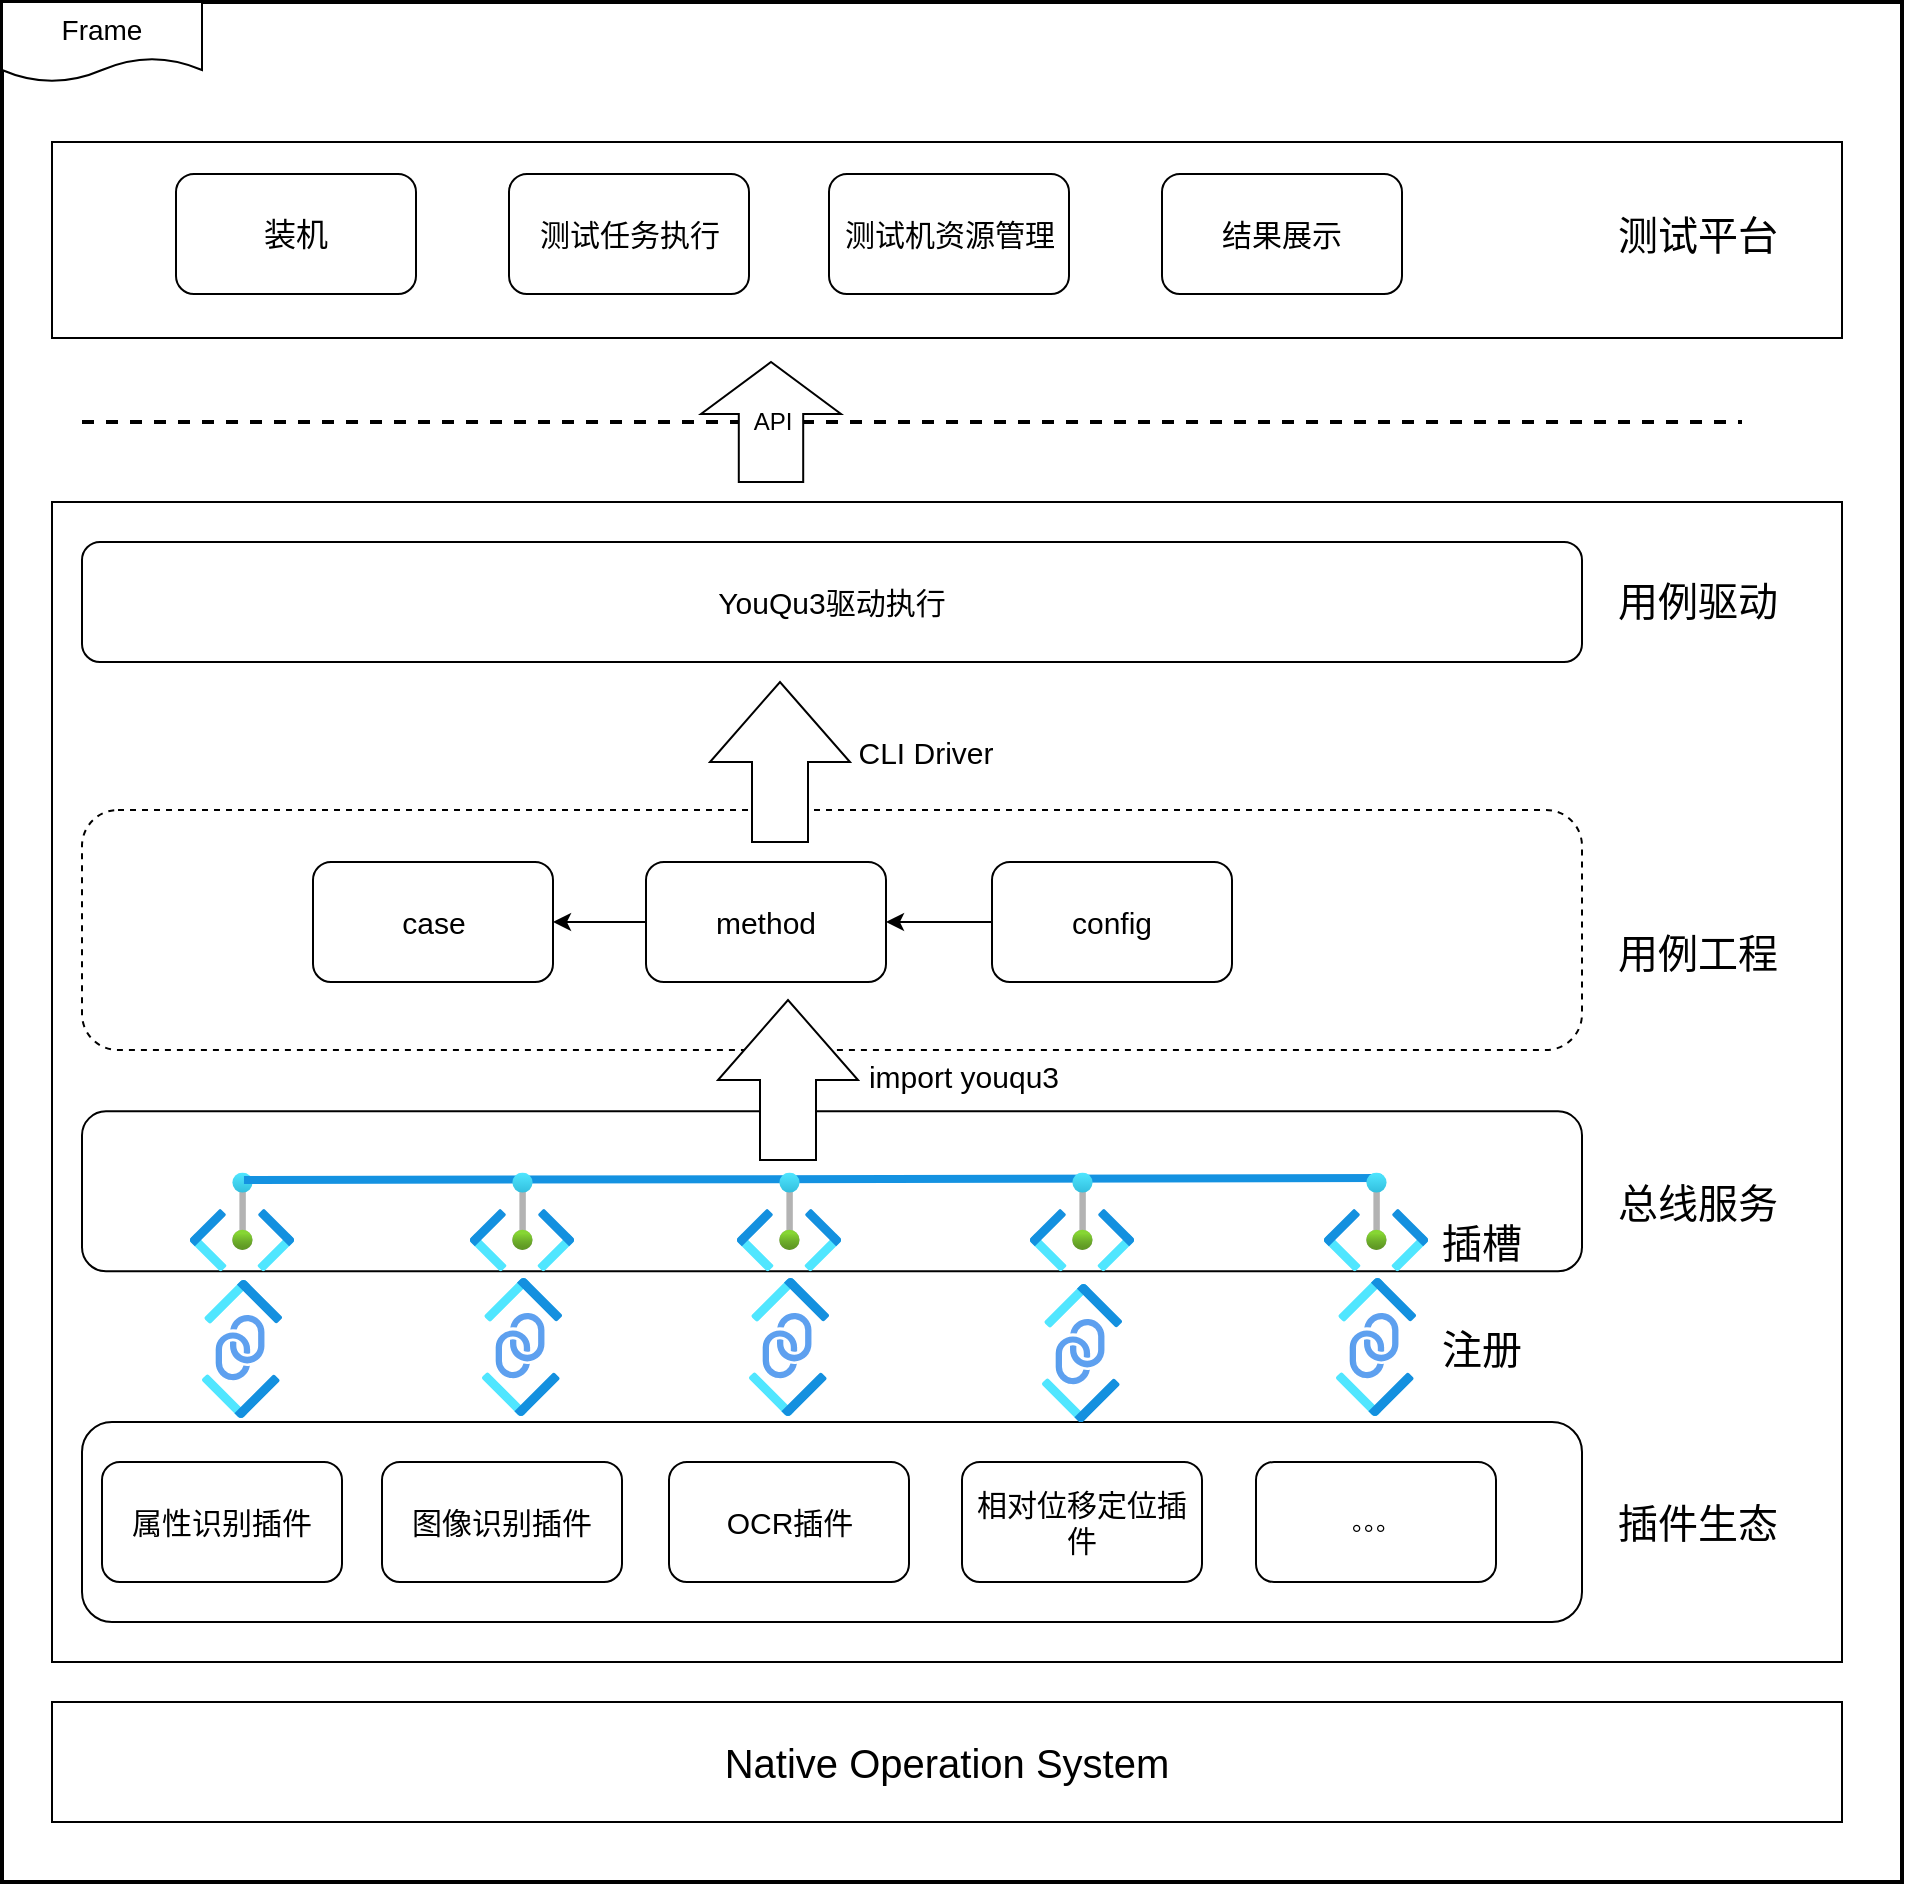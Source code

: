 <mxfile version="24.5.3" type="device">
  <diagram name="第 1 页" id="qPZdIzKNPVvIT6Omrn2_">
    <mxGraphModel dx="1406" dy="785" grid="1" gridSize="10" guides="1" tooltips="1" connect="1" arrows="1" fold="1" page="1" pageScale="1" pageWidth="827" pageHeight="1169" math="0" shadow="0">
      <root>
        <mxCell id="0" />
        <mxCell id="1" parent="0" />
        <mxCell id="HcxRxRmYVrJz2vLRP964-61" value="" style="verticalLabelPosition=bottom;verticalAlign=top;html=1;shape=mxgraph.basic.rect;fillColor2=none;strokeWidth=2;size=20;indent=5;" vertex="1" parent="1">
          <mxGeometry x="80" y="20" width="950" height="940" as="geometry" />
        </mxCell>
        <mxCell id="HcxRxRmYVrJz2vLRP964-58" value="" style="endArrow=none;dashed=1;html=1;rounded=0;strokeWidth=2;" edge="1" parent="1">
          <mxGeometry width="50" height="50" relative="1" as="geometry">
            <mxPoint x="120" y="230" as="sourcePoint" />
            <mxPoint x="950" y="230" as="targetPoint" />
          </mxGeometry>
        </mxCell>
        <mxCell id="HcxRxRmYVrJz2vLRP964-57" value="" style="rounded=0;whiteSpace=wrap;html=1;" vertex="1" parent="1">
          <mxGeometry x="105" y="90" width="895" height="98" as="geometry" />
        </mxCell>
        <mxCell id="HcxRxRmYVrJz2vLRP964-54" value="" style="rounded=0;whiteSpace=wrap;html=1;" vertex="1" parent="1">
          <mxGeometry x="105" y="270" width="895" height="580" as="geometry" />
        </mxCell>
        <mxCell id="HcxRxRmYVrJz2vLRP964-34" value="" style="rounded=1;whiteSpace=wrap;html=1;dashed=1;" vertex="1" parent="1">
          <mxGeometry x="120" y="424" width="750" height="120" as="geometry" />
        </mxCell>
        <mxCell id="HcxRxRmYVrJz2vLRP964-7" value="" style="rounded=1;whiteSpace=wrap;html=1;" vertex="1" parent="1">
          <mxGeometry x="120" y="730" width="750" height="100" as="geometry" />
        </mxCell>
        <mxCell id="HcxRxRmYVrJz2vLRP964-1" value="属性识别插件" style="rounded=1;whiteSpace=wrap;html=1;fontSize=15;" vertex="1" parent="1">
          <mxGeometry x="130" y="750" width="120" height="60" as="geometry" />
        </mxCell>
        <mxCell id="HcxRxRmYVrJz2vLRP964-2" value="相对位移定位插件" style="rounded=1;whiteSpace=wrap;html=1;fontSize=15;" vertex="1" parent="1">
          <mxGeometry x="560" y="750" width="120" height="60" as="geometry" />
        </mxCell>
        <mxCell id="HcxRxRmYVrJz2vLRP964-3" value="OCR插件" style="rounded=1;whiteSpace=wrap;html=1;fontSize=15;" vertex="1" parent="1">
          <mxGeometry x="413.5" y="750" width="120" height="60" as="geometry" />
        </mxCell>
        <mxCell id="HcxRxRmYVrJz2vLRP964-4" value="图像识别插件" style="rounded=1;whiteSpace=wrap;html=1;fontSize=15;" vertex="1" parent="1">
          <mxGeometry x="270" y="750" width="120" height="60" as="geometry" />
        </mxCell>
        <mxCell id="HcxRxRmYVrJz2vLRP964-5" value="。。。" style="rounded=1;whiteSpace=wrap;html=1;" vertex="1" parent="1">
          <mxGeometry x="707" y="750" width="120" height="60" as="geometry" />
        </mxCell>
        <mxCell id="HcxRxRmYVrJz2vLRP964-8" value="YouQu3驱动执行" style="rounded=1;whiteSpace=wrap;html=1;fontSize=15;" vertex="1" parent="1">
          <mxGeometry x="120" y="290" width="750" height="60" as="geometry" />
        </mxCell>
        <mxCell id="HcxRxRmYVrJz2vLRP964-9" value="" style="rounded=1;whiteSpace=wrap;html=1;" vertex="1" parent="1">
          <mxGeometry x="120" y="574.68" width="750" height="80" as="geometry" />
        </mxCell>
        <mxCell id="HcxRxRmYVrJz2vLRP964-13" value="" style="image;aspect=fixed;html=1;points=[];align=center;fontSize=12;image=img/lib/azure2/networking/Private_Link_Service.svg;direction=south;" vertex="1" parent="1">
          <mxGeometry x="320" y="658" width="40" height="69" as="geometry" />
        </mxCell>
        <mxCell id="HcxRxRmYVrJz2vLRP964-14" value="" style="image;aspect=fixed;html=1;points=[];align=center;fontSize=12;image=img/lib/azure2/networking/Private_Link_Service.svg;direction=south;" vertex="1" parent="1">
          <mxGeometry x="453.5" y="658" width="40" height="69" as="geometry" />
        </mxCell>
        <mxCell id="HcxRxRmYVrJz2vLRP964-15" value="" style="image;aspect=fixed;html=1;points=[];align=center;fontSize=12;image=img/lib/azure2/networking/Private_Link_Service.svg;direction=south;" vertex="1" parent="1">
          <mxGeometry x="600" y="661" width="40" height="69" as="geometry" />
        </mxCell>
        <mxCell id="HcxRxRmYVrJz2vLRP964-16" value="" style="image;aspect=fixed;html=1;points=[];align=center;fontSize=12;image=img/lib/azure2/networking/Private_Link_Service.svg;direction=south;" vertex="1" parent="1">
          <mxGeometry x="747" y="658" width="40" height="69" as="geometry" />
        </mxCell>
        <mxCell id="HcxRxRmYVrJz2vLRP964-18" value="" style="image;aspect=fixed;html=1;points=[];align=center;fontSize=12;image=img/lib/azure2/networking/Private_Link_Service.svg;direction=south;" vertex="1" parent="1">
          <mxGeometry x="180" y="659" width="40" height="69" as="geometry" />
        </mxCell>
        <mxCell id="HcxRxRmYVrJz2vLRP964-19" value="" style="image;aspect=fixed;html=1;points=[];align=center;fontSize=12;image=img/lib/azure2/other/Private_Endpoints.svg;" vertex="1" parent="1">
          <mxGeometry x="174" y="605.22" width="52" height="49.46" as="geometry" />
        </mxCell>
        <mxCell id="HcxRxRmYVrJz2vLRP964-22" value="" style="endArrow=none;html=1;rounded=0;exitX=0.519;exitY=0.016;exitDx=0;exitDy=0;exitPerimeter=0;entryX=0.558;entryY=0.057;entryDx=0;entryDy=0;entryPerimeter=0;strokeWidth=4;strokeColor=#1492e1;" edge="1" parent="1" target="HcxRxRmYVrJz2vLRP964-24">
          <mxGeometry width="50" height="50" relative="1" as="geometry">
            <mxPoint x="200.988" y="609.011" as="sourcePoint" />
            <mxPoint x="917.012" y="608.022" as="targetPoint" />
          </mxGeometry>
        </mxCell>
        <mxCell id="HcxRxRmYVrJz2vLRP964-20" value="" style="image;aspect=fixed;html=1;points=[];align=center;fontSize=12;image=img/lib/azure2/other/Private_Endpoints.svg;" vertex="1" parent="1">
          <mxGeometry x="314" y="605.22" width="52" height="49.46" as="geometry" />
        </mxCell>
        <mxCell id="HcxRxRmYVrJz2vLRP964-21" value="" style="image;aspect=fixed;html=1;points=[];align=center;fontSize=12;image=img/lib/azure2/other/Private_Endpoints.svg;" vertex="1" parent="1">
          <mxGeometry x="447.5" y="605.22" width="52" height="49.46" as="geometry" />
        </mxCell>
        <mxCell id="HcxRxRmYVrJz2vLRP964-23" value="" style="image;aspect=fixed;html=1;points=[];align=center;fontSize=12;image=img/lib/azure2/other/Private_Endpoints.svg;" vertex="1" parent="1">
          <mxGeometry x="594" y="605.22" width="52" height="49.46" as="geometry" />
        </mxCell>
        <mxCell id="HcxRxRmYVrJz2vLRP964-24" value="" style="image;aspect=fixed;html=1;points=[];align=center;fontSize=12;image=img/lib/azure2/other/Private_Endpoints.svg;" vertex="1" parent="1">
          <mxGeometry x="741" y="605.22" width="52" height="49.46" as="geometry" />
        </mxCell>
        <mxCell id="HcxRxRmYVrJz2vLRP964-27" value="" style="html=1;shadow=0;dashed=0;align=center;verticalAlign=middle;shape=mxgraph.arrows2.arrow;dy=0.6;dx=40;direction=north;notch=0;" vertex="1" parent="1">
          <mxGeometry x="438" y="519" width="70" height="80" as="geometry" />
        </mxCell>
        <mxCell id="HcxRxRmYVrJz2vLRP964-28" value="case" style="rounded=1;whiteSpace=wrap;html=1;fontSize=15;" vertex="1" parent="1">
          <mxGeometry x="235.5" y="450" width="120" height="60" as="geometry" />
        </mxCell>
        <mxCell id="HcxRxRmYVrJz2vLRP964-32" value="" style="edgeStyle=orthogonalEdgeStyle;rounded=0;orthogonalLoop=1;jettySize=auto;html=1;" edge="1" parent="1" source="HcxRxRmYVrJz2vLRP964-29" target="HcxRxRmYVrJz2vLRP964-28">
          <mxGeometry relative="1" as="geometry" />
        </mxCell>
        <mxCell id="HcxRxRmYVrJz2vLRP964-29" value="method" style="rounded=1;whiteSpace=wrap;html=1;fontSize=15;" vertex="1" parent="1">
          <mxGeometry x="402" y="450" width="120" height="60" as="geometry" />
        </mxCell>
        <mxCell id="HcxRxRmYVrJz2vLRP964-56" value="" style="edgeStyle=orthogonalEdgeStyle;rounded=0;orthogonalLoop=1;jettySize=auto;html=1;" edge="1" parent="1" source="HcxRxRmYVrJz2vLRP964-30" target="HcxRxRmYVrJz2vLRP964-29">
          <mxGeometry relative="1" as="geometry" />
        </mxCell>
        <mxCell id="HcxRxRmYVrJz2vLRP964-30" value="config" style="rounded=1;whiteSpace=wrap;html=1;fontSize=15;" vertex="1" parent="1">
          <mxGeometry x="575" y="450" width="120" height="60" as="geometry" />
        </mxCell>
        <mxCell id="HcxRxRmYVrJz2vLRP964-35" value="" style="html=1;shadow=0;dashed=0;align=center;verticalAlign=middle;shape=mxgraph.arrows2.arrow;dy=0.6;dx=40;direction=north;notch=0;" vertex="1" parent="1">
          <mxGeometry x="434" y="360" width="70" height="80" as="geometry" />
        </mxCell>
        <mxCell id="HcxRxRmYVrJz2vLRP964-38" value="结果展示" style="rounded=1;whiteSpace=wrap;html=1;fontSize=15;" vertex="1" parent="1">
          <mxGeometry x="660" y="106" width="120" height="60" as="geometry" />
        </mxCell>
        <mxCell id="HcxRxRmYVrJz2vLRP964-41" value="API" style="html=1;shadow=0;dashed=0;align=center;verticalAlign=middle;shape=mxgraph.arrows2.arrow;dy=0.54;dx=26;direction=north;notch=0;" vertex="1" parent="1">
          <mxGeometry x="429.5" y="200" width="70" height="60" as="geometry" />
        </mxCell>
        <mxCell id="HcxRxRmYVrJz2vLRP964-43" value="测试平台" style="text;html=1;align=center;verticalAlign=middle;whiteSpace=wrap;rounded=0;fontSize=20;" vertex="1" parent="1">
          <mxGeometry x="868" y="121" width="120" height="30" as="geometry" />
        </mxCell>
        <mxCell id="HcxRxRmYVrJz2vLRP964-45" value="插件生态" style="text;html=1;align=center;verticalAlign=middle;whiteSpace=wrap;rounded=0;fontSize=20;" vertex="1" parent="1">
          <mxGeometry x="868" y="765" width="120" height="30" as="geometry" />
        </mxCell>
        <mxCell id="HcxRxRmYVrJz2vLRP964-46" value="总线服务" style="text;html=1;align=center;verticalAlign=middle;whiteSpace=wrap;rounded=0;fontSize=20;" vertex="1" parent="1">
          <mxGeometry x="868" y="605.22" width="120" height="30" as="geometry" />
        </mxCell>
        <mxCell id="HcxRxRmYVrJz2vLRP964-47" value="注册" style="text;html=1;align=center;verticalAlign=middle;whiteSpace=wrap;rounded=0;fontSize=20;" vertex="1" parent="1">
          <mxGeometry x="760" y="677.5" width="120" height="30" as="geometry" />
        </mxCell>
        <mxCell id="HcxRxRmYVrJz2vLRP964-48" value="插槽" style="text;html=1;align=center;verticalAlign=middle;whiteSpace=wrap;rounded=0;fontSize=20;" vertex="1" parent="1">
          <mxGeometry x="760" y="624.68" width="120" height="30" as="geometry" />
        </mxCell>
        <mxCell id="HcxRxRmYVrJz2vLRP964-49" value="用例工程" style="text;html=1;align=center;verticalAlign=middle;whiteSpace=wrap;rounded=0;fontSize=20;" vertex="1" parent="1">
          <mxGeometry x="868" y="480" width="120" height="30" as="geometry" />
        </mxCell>
        <mxCell id="HcxRxRmYVrJz2vLRP964-50" value="测试机资源管理" style="rounded=1;whiteSpace=wrap;html=1;fontSize=15;" vertex="1" parent="1">
          <mxGeometry x="493.5" y="106" width="120" height="60" as="geometry" />
        </mxCell>
        <mxCell id="HcxRxRmYVrJz2vLRP964-51" value="测试任务执行" style="rounded=1;whiteSpace=wrap;html=1;fontSize=15;" vertex="1" parent="1">
          <mxGeometry x="333.5" y="106" width="120" height="60" as="geometry" />
        </mxCell>
        <mxCell id="HcxRxRmYVrJz2vLRP964-52" value="装机" style="rounded=1;whiteSpace=wrap;html=1;fontSize=16;" vertex="1" parent="1">
          <mxGeometry x="167" y="106" width="120" height="60" as="geometry" />
        </mxCell>
        <mxCell id="HcxRxRmYVrJz2vLRP964-55" value="用例驱动" style="text;html=1;align=center;verticalAlign=middle;whiteSpace=wrap;rounded=0;fontSize=20;" vertex="1" parent="1">
          <mxGeometry x="868" y="304" width="120" height="30" as="geometry" />
        </mxCell>
        <mxCell id="HcxRxRmYVrJz2vLRP964-60" value="Native Operation System" style="rounded=0;whiteSpace=wrap;html=1;fontSize=20;" vertex="1" parent="1">
          <mxGeometry x="105" y="870" width="895" height="60" as="geometry" />
        </mxCell>
        <mxCell id="HcxRxRmYVrJz2vLRP964-62" value="Frame" style="shape=document;whiteSpace=wrap;html=1;boundedLbl=1;fontSize=14;" vertex="1" parent="1">
          <mxGeometry x="80" y="20" width="100" height="40" as="geometry" />
        </mxCell>
        <mxCell id="HcxRxRmYVrJz2vLRP964-63" value="CLI Driver" style="text;html=1;align=center;verticalAlign=middle;whiteSpace=wrap;rounded=0;fontSize=15;" vertex="1" parent="1">
          <mxGeometry x="482" y="380" width="120" height="30" as="geometry" />
        </mxCell>
        <mxCell id="HcxRxRmYVrJz2vLRP964-65" value="import youqu3" style="text;html=1;align=center;verticalAlign=middle;whiteSpace=wrap;rounded=0;fontSize=15;" vertex="1" parent="1">
          <mxGeometry x="500.5" y="542" width="120" height="30" as="geometry" />
        </mxCell>
      </root>
    </mxGraphModel>
  </diagram>
</mxfile>
